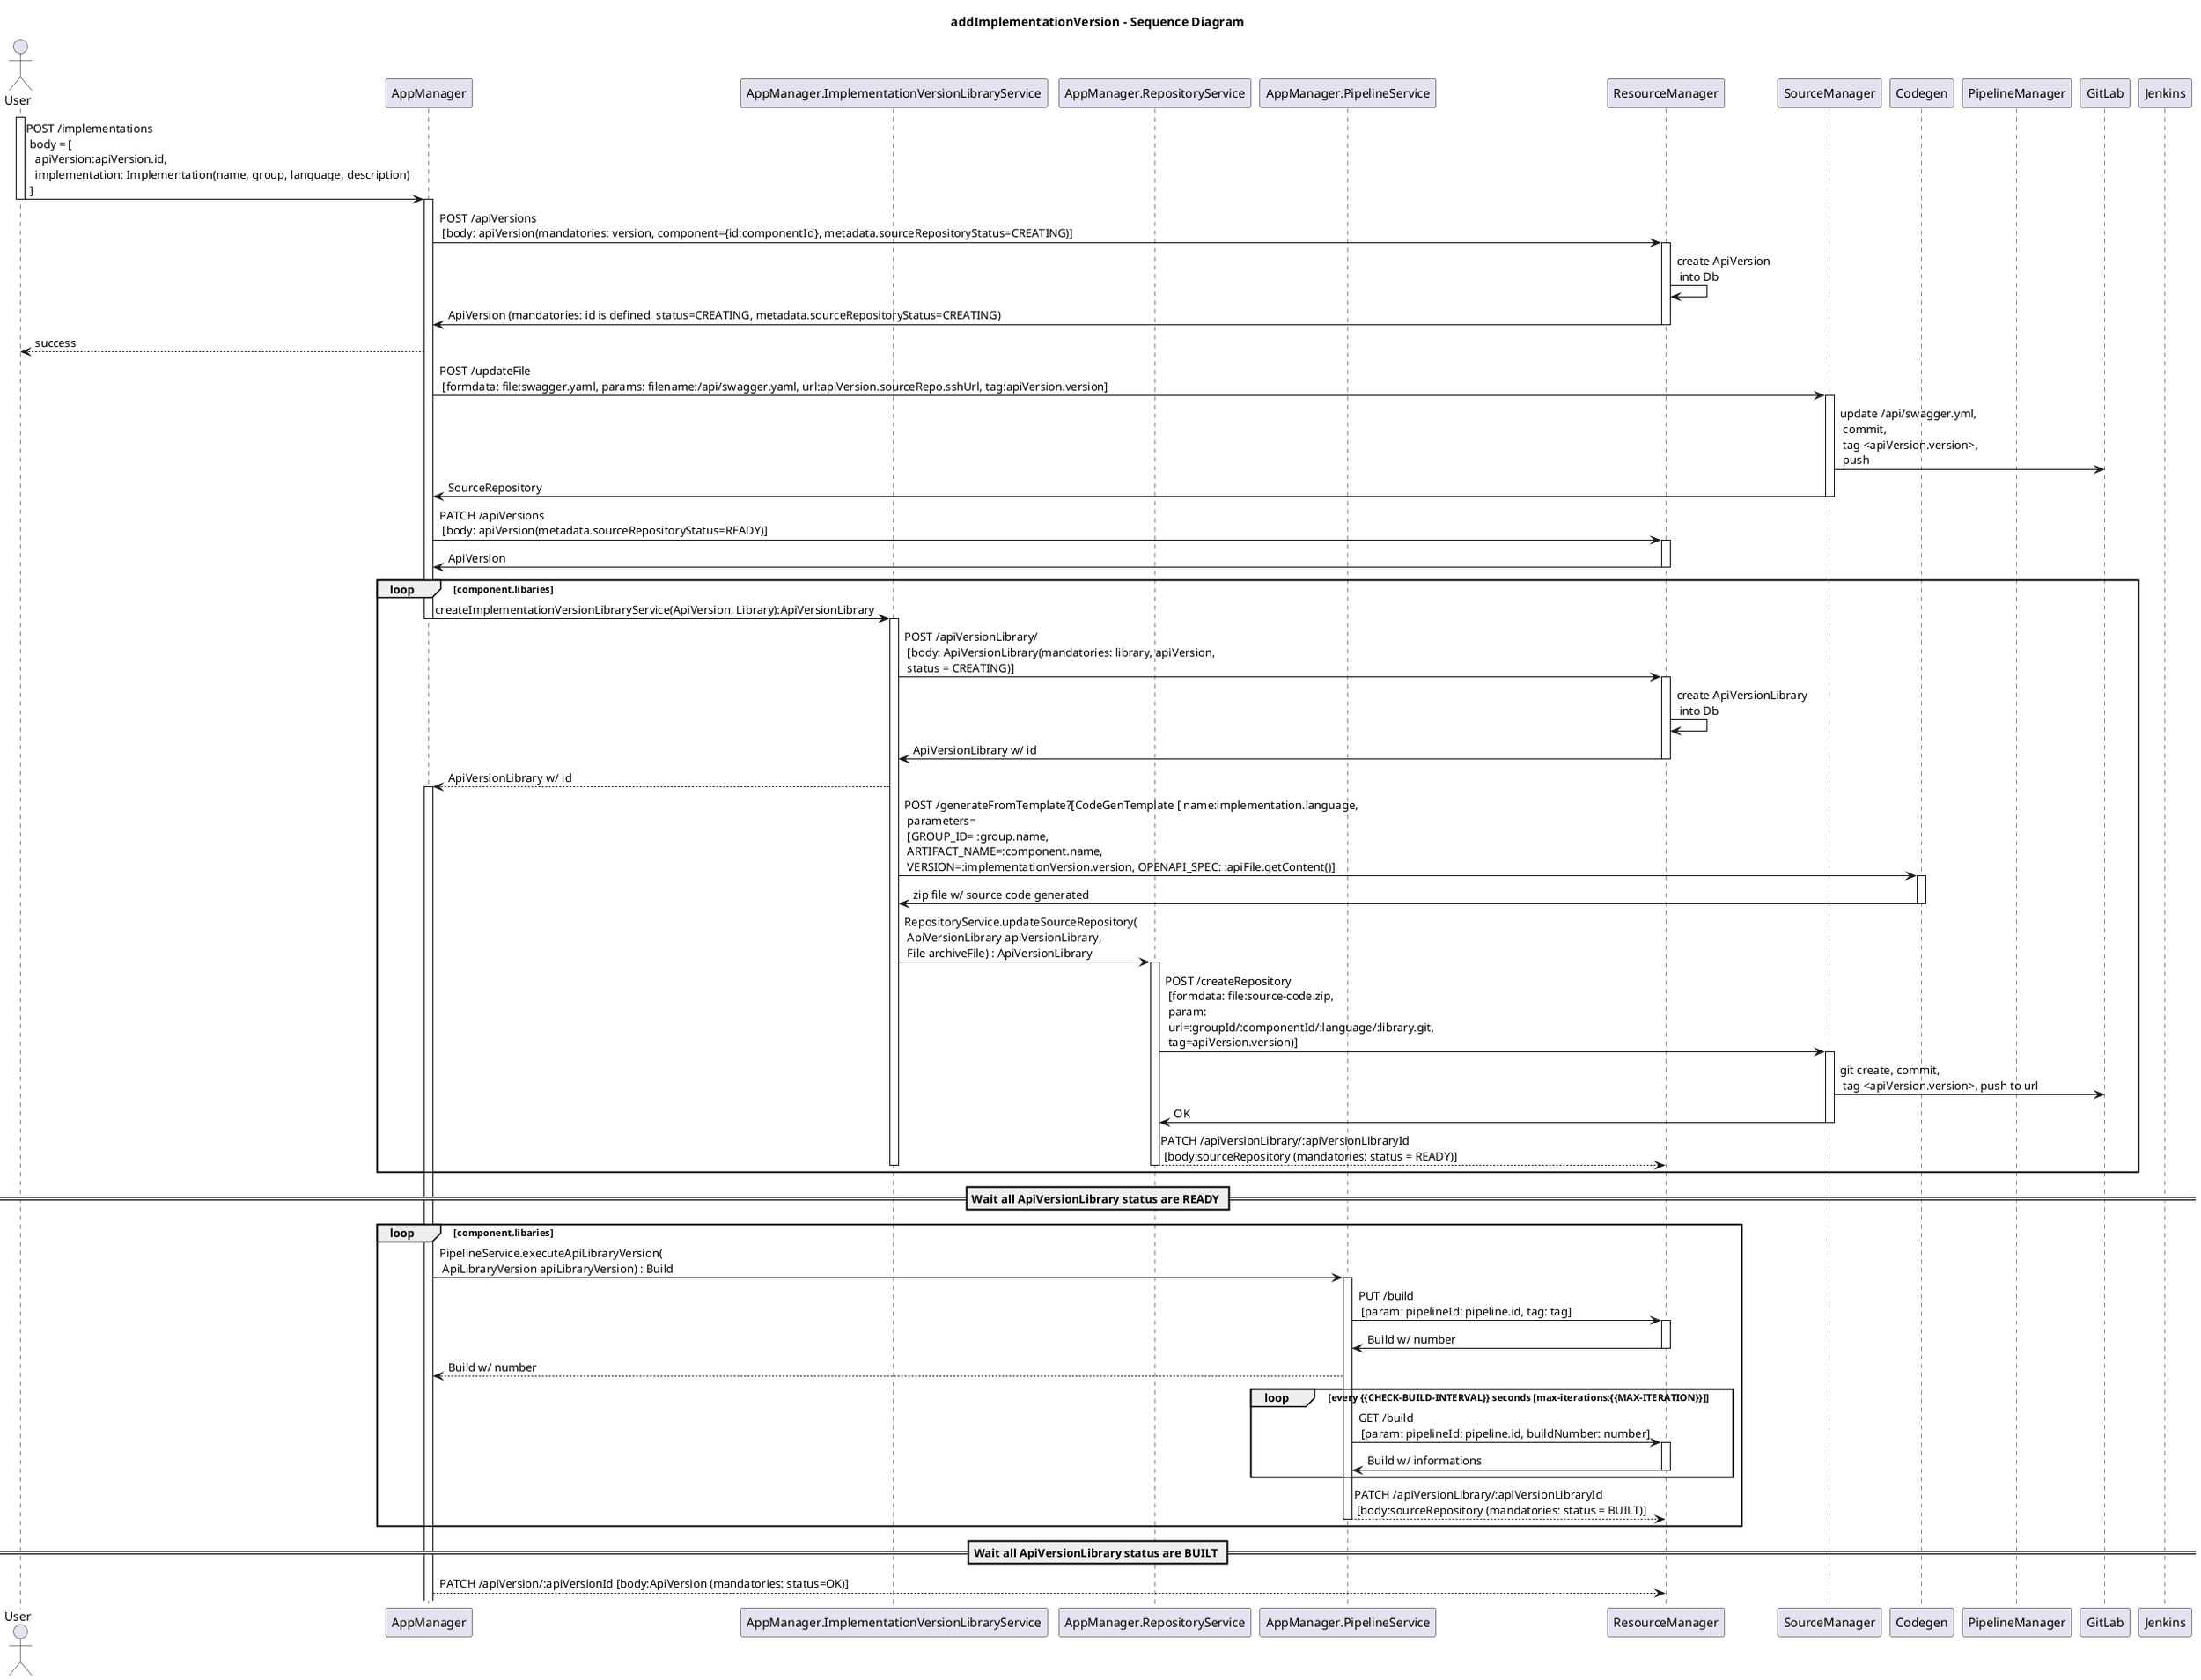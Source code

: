 @startuml

title "addImplementationVersion - Sequence Diagram"

actor User
'boundary Proxy
participant AppManager
participant AppManager.ImplementationVersionLibraryService
participant AppManager.RepositoryService
participant AppManager.PipelineService

participant ResourceManager
participant SourceManager
participant Codegen
participant PipelineManager
participant GitLab
participant Jenkins


activate User
User -> AppManager: POST /implementations \n body = [\n   apiVersion:apiVersion.id,\n   implementation: Implementation(name, group, language, description)\n ]
deactivate User
activate AppManager
AppManager -> ResourceManager: POST /apiVersions \n [body: apiVersion(mandatories: version, component={id:componentId}, metadata.sourceRepositoryStatus=CREATING)]
activate ResourceManager
ResourceManager -> ResourceManager: create ApiVersion \n into Db
ResourceManager -> AppManager: ApiVersion (mandatories: id is defined, status=CREATING, metadata.sourceRepositoryStatus=CREATING)
deactivate ResourceManager
AppManager --> User: success

AppManager -> SourceManager: POST /updateFile \n [formdata: file:swagger.yaml, params: filename:/api/swagger.yaml, url:apiVersion.sourceRepo.sshUrl, tag:apiVersion.version]
activate SourceManager
SourceManager -> GitLab: update /api/swagger.yml, \n commit, \n tag <apiVersion.version>, \n push
SourceManager -> AppManager: SourceRepository
deactivate SourceManager

AppManager -> ResourceManager: PATCH /apiVersions \n [body: apiVersion(metadata.sourceRepositoryStatus=READY)]
activate ResourceManager
ResourceManager -> AppManager: ApiVersion
deactivate ResourceManager



loop component.libaries

    AppManager -> AppManager.ImplementationVersionLibraryService: createImplementationVersionLibraryService(ApiVersion, Library):ApiVersionLibrary
    deactivate AppManager
    activate AppManager.ImplementationVersionLibraryService

        AppManager.ImplementationVersionLibraryService -> ResourceManager: POST /apiVersionLibrary/ \n [body: ApiVersionLibrary(mandatories: library, apiVersion, \n status = CREATING)]
        activate ResourceManager
            ResourceManager -> ResourceManager: create ApiVersionLibrary \n into Db
            ResourceManager -> AppManager.ImplementationVersionLibraryService: ApiVersionLibrary w/ id
        deactivate ResourceManager

    AppManager.ImplementationVersionLibraryService --> AppManager : ApiVersionLibrary w/ id
    activate AppManager

        AppManager.ImplementationVersionLibraryService -> Codegen: POST /generateFromTemplate?[CodeGenTemplate [ name:implementation.language, \n parameters= \n [GROUP_ID= :group.name,\n ARTIFACT_NAME=:component.name,\n VERSION=:implementationVersion.version, OPENAPI_SPEC: :apiFile.getContent()] 
        activate Codegen
        Codegen -> AppManager.ImplementationVersionLibraryService: zip file w/ source code generated
        deactivate Codegen

        AppManager.ImplementationVersionLibraryService -> AppManager.RepositoryService: RepositoryService.updateSourceRepository( \n ApiVersionLibrary apiVersionLibrary, \n File archiveFile) : ApiVersionLibrary
        activate AppManager.RepositoryService


            AppManager.RepositoryService -> SourceManager: POST /createRepository \n [formdata: file:source-code.zip, \n param: \n url=:groupId/:componentId/:language/:library.git, \n tag=apiVersion.version)]
            activate SourceManager
                SourceManager -> GitLab: git create, commit, \n tag <apiVersion.version>, push to url
                SourceManager -> AppManager.RepositoryService: OK
            deactivate SourceManager

        AppManager.RepositoryService --> ResourceManager: PATCH /apiVersionLibrary/:apiVersionLibraryId \n [body:sourceRepository (mandatories: status = READY)]

        deactivate AppManager.RepositoryService
        deactivate AppManager.ImplementationVersionLibraryService



end

== Wait all ApiVersionLibrary status are READY ==


loop component.libaries



        AppManager -> AppManager.PipelineService: PipelineService.executeApiLibraryVersion(\n ApiLibraryVersion apiLibraryVersion) : Build
        activate AppManager.PipelineService

            AppManager.PipelineService -> ResourceManager: PUT /build \n [param: pipelineId: pipeline.id, tag: tag]
            activate ResourceManager
            ResourceManager -> AppManager.PipelineService: Build w/ number
            deactivate ResourceManager

            AppManager.PipelineService --> AppManager: Build w/ number

            loop every {{CHECK-BUILD-INTERVAL}} seconds [max-iterations:{{MAX-ITERATION}}]
                AppManager.PipelineService -> ResourceManager: GET /build \n [param: pipelineId: pipeline.id, buildNumber: number]
                activate ResourceManager
                ResourceManager -> AppManager.PipelineService: Build w/ informations
                deactivate ResourceManager
            end

        AppManager.PipelineService --> ResourceManager: PATCH /apiVersionLibrary/:apiVersionLibraryId \n [body:sourceRepository (mandatories: status = BUILT)]
        deactivate AppManager.PipelineService


end

== Wait all ApiVersionLibrary status are BUILT ==

AppManager --> ResourceManager : PATCH /apiVersion/:apiVersionId [body:ApiVersion (mandatories: status=OK)]


@enduml
